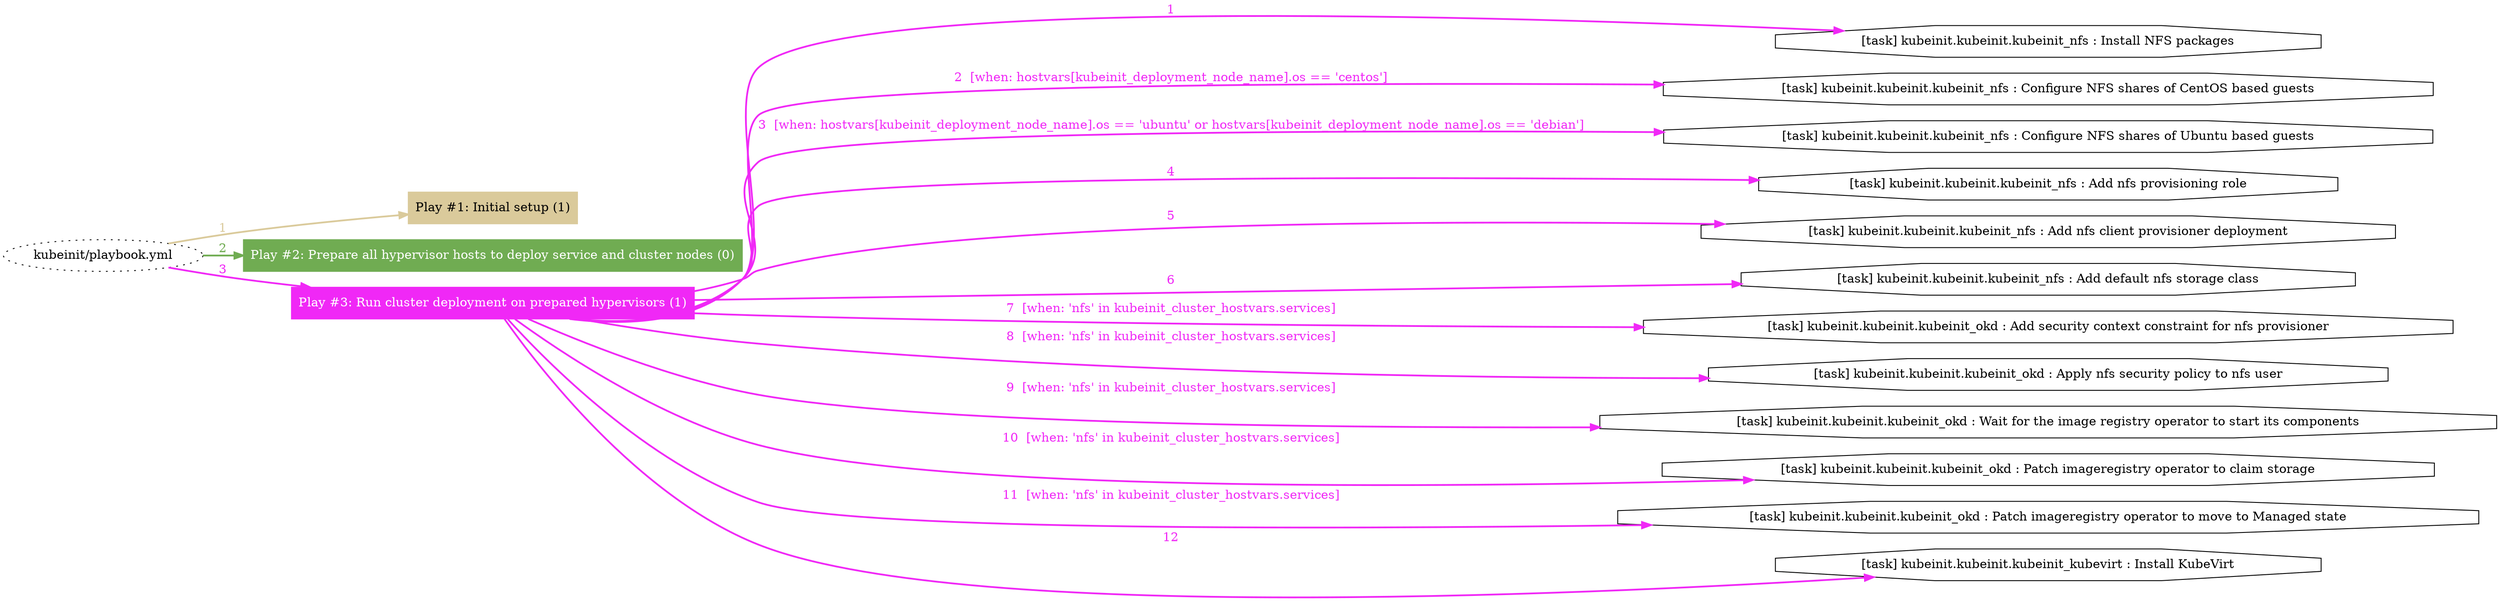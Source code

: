 digraph "kubeinit/playbook.yml "{
	graph [concentrate=true ordering=in rankdir=LR ratio=fill]
	edge [esep=5 sep=10]
	"kubeinit/playbook.yml" [id=root_node style=dotted]
	subgraph "Play #1: Initial setup (1) "{
		"Play #1: Initial setup (1)" [color="#daca9b" fontcolor="#000000" id="play_35931a37-afcd-4ade-aac7-c338dfc45949" shape=box style=filled tooltip=localhost]
		"kubeinit/playbook.yml" -> "Play #1: Initial setup (1)" [label=1 color="#daca9b" fontcolor="#daca9b" id="edge_d7904770-b175-4932-ac18-e32b25d727bd" style=bold]
	}
	subgraph "Play #2: Prepare all hypervisor hosts to deploy service and cluster nodes (0) "{
		"Play #2: Prepare all hypervisor hosts to deploy service and cluster nodes (0)" [color="#70ac52" fontcolor="#ffffff" id="play_4cc12023-7d1d-4252-9b23-70c7a75f126f" shape=box style=filled tooltip=""]
		"kubeinit/playbook.yml" -> "Play #2: Prepare all hypervisor hosts to deploy service and cluster nodes (0)" [label=2 color="#70ac52" fontcolor="#70ac52" id="edge_a732e829-fffb-49d2-b872-7e77705e7413" style=bold]
	}
	subgraph "Play #3: Run cluster deployment on prepared hypervisors (1) "{
		"Play #3: Run cluster deployment on prepared hypervisors (1)" [color="#f028f6" fontcolor="#ffffff" id="play_b4a7ada1-2a27-4fac-972b-fa9521185ef0" shape=box style=filled tooltip=localhost]
		"kubeinit/playbook.yml" -> "Play #3: Run cluster deployment on prepared hypervisors (1)" [label=3 color="#f028f6" fontcolor="#f028f6" id="edge_379e4977-8f5f-4209-a615-2d0a2cb4553a" style=bold]
		"task_2ab65015-2a1f-4a43-be02-8b7d614c56e1" [label="[task] kubeinit.kubeinit.kubeinit_nfs : Install NFS packages" id="task_2ab65015-2a1f-4a43-be02-8b7d614c56e1" shape=octagon tooltip="[task] kubeinit.kubeinit.kubeinit_nfs : Install NFS packages"]
		"Play #3: Run cluster deployment on prepared hypervisors (1)" -> "task_2ab65015-2a1f-4a43-be02-8b7d614c56e1" [label=1 color="#f028f6" fontcolor="#f028f6" id="edge_32f0ec4b-b611-48e1-b19b-d74c3f403a14" style=bold]
		"task_f0307014-6d32-4bdf-ae6f-8850510dfef1" [label="[task] kubeinit.kubeinit.kubeinit_nfs : Configure NFS shares of CentOS based guests" id="task_f0307014-6d32-4bdf-ae6f-8850510dfef1" shape=octagon tooltip="[task] kubeinit.kubeinit.kubeinit_nfs : Configure NFS shares of CentOS based guests"]
		"Play #3: Run cluster deployment on prepared hypervisors (1)" -> "task_f0307014-6d32-4bdf-ae6f-8850510dfef1" [label="2  [when: hostvars[kubeinit_deployment_node_name].os == 'centos']" color="#f028f6" fontcolor="#f028f6" id="edge_6e64467e-dca1-4fb5-a020-32f9d91adbb5" style=bold]
		"task_c0ab00d1-df3d-43db-ab79-fa6169080160" [label="[task] kubeinit.kubeinit.kubeinit_nfs : Configure NFS shares of Ubuntu based guests" id="task_c0ab00d1-df3d-43db-ab79-fa6169080160" shape=octagon tooltip="[task] kubeinit.kubeinit.kubeinit_nfs : Configure NFS shares of Ubuntu based guests"]
		"Play #3: Run cluster deployment on prepared hypervisors (1)" -> "task_c0ab00d1-df3d-43db-ab79-fa6169080160" [label="3  [when: hostvars[kubeinit_deployment_node_name].os == 'ubuntu' or hostvars[kubeinit_deployment_node_name].os == 'debian']" color="#f028f6" fontcolor="#f028f6" id="edge_930d349d-a0ac-4c74-999d-4b7b3f72d718" style=bold]
		"task_7559f088-5a6c-45b7-a9dc-fa3c2e0369e9" [label="[task] kubeinit.kubeinit.kubeinit_nfs : Add nfs provisioning role" id="task_7559f088-5a6c-45b7-a9dc-fa3c2e0369e9" shape=octagon tooltip="[task] kubeinit.kubeinit.kubeinit_nfs : Add nfs provisioning role"]
		"Play #3: Run cluster deployment on prepared hypervisors (1)" -> "task_7559f088-5a6c-45b7-a9dc-fa3c2e0369e9" [label=4 color="#f028f6" fontcolor="#f028f6" id="edge_d830a057-3585-4e8a-b01c-c7b36ea267c0" style=bold]
		"task_f57fbe0f-72db-4d9c-92c6-c0e6a5b0dfad" [label="[task] kubeinit.kubeinit.kubeinit_nfs : Add nfs client provisioner deployment" id="task_f57fbe0f-72db-4d9c-92c6-c0e6a5b0dfad" shape=octagon tooltip="[task] kubeinit.kubeinit.kubeinit_nfs : Add nfs client provisioner deployment"]
		"Play #3: Run cluster deployment on prepared hypervisors (1)" -> "task_f57fbe0f-72db-4d9c-92c6-c0e6a5b0dfad" [label=5 color="#f028f6" fontcolor="#f028f6" id="edge_6297d332-68b3-405b-a6db-da52beb47cd2" style=bold]
		"task_0db2cf58-0024-4055-9f9e-e13fb089d98d" [label="[task] kubeinit.kubeinit.kubeinit_nfs : Add default nfs storage class" id="task_0db2cf58-0024-4055-9f9e-e13fb089d98d" shape=octagon tooltip="[task] kubeinit.kubeinit.kubeinit_nfs : Add default nfs storage class"]
		"Play #3: Run cluster deployment on prepared hypervisors (1)" -> "task_0db2cf58-0024-4055-9f9e-e13fb089d98d" [label=6 color="#f028f6" fontcolor="#f028f6" id="edge_55a2dacd-eea3-4292-bd51-6c76197e43c8" style=bold]
		"task_890ced22-be27-4097-b78e-cf5d90da60c1" [label="[task] kubeinit.kubeinit.kubeinit_okd : Add security context constraint for nfs provisioner" id="task_890ced22-be27-4097-b78e-cf5d90da60c1" shape=octagon tooltip="[task] kubeinit.kubeinit.kubeinit_okd : Add security context constraint for nfs provisioner"]
		"Play #3: Run cluster deployment on prepared hypervisors (1)" -> "task_890ced22-be27-4097-b78e-cf5d90da60c1" [label="7  [when: 'nfs' in kubeinit_cluster_hostvars.services]" color="#f028f6" fontcolor="#f028f6" id="edge_ea9570a6-0c76-4a98-9626-b515a61e9502" style=bold]
		"task_152796e2-4a9c-4f80-99b8-62bbf43c87b0" [label="[task] kubeinit.kubeinit.kubeinit_okd : Apply nfs security policy to nfs user" id="task_152796e2-4a9c-4f80-99b8-62bbf43c87b0" shape=octagon tooltip="[task] kubeinit.kubeinit.kubeinit_okd : Apply nfs security policy to nfs user"]
		"Play #3: Run cluster deployment on prepared hypervisors (1)" -> "task_152796e2-4a9c-4f80-99b8-62bbf43c87b0" [label="8  [when: 'nfs' in kubeinit_cluster_hostvars.services]" color="#f028f6" fontcolor="#f028f6" id="edge_e19e2d71-dafb-41b8-b846-351b8c7ef0e6" style=bold]
		"task_adaa192d-d700-4fa3-9660-6099033dd6a7" [label="[task] kubeinit.kubeinit.kubeinit_okd : Wait for the image registry operator to start its components" id="task_adaa192d-d700-4fa3-9660-6099033dd6a7" shape=octagon tooltip="[task] kubeinit.kubeinit.kubeinit_okd : Wait for the image registry operator to start its components"]
		"Play #3: Run cluster deployment on prepared hypervisors (1)" -> "task_adaa192d-d700-4fa3-9660-6099033dd6a7" [label="9  [when: 'nfs' in kubeinit_cluster_hostvars.services]" color="#f028f6" fontcolor="#f028f6" id="edge_5bf81409-8a97-4487-b9f0-06835ee4c443" style=bold]
		"task_4d5c12bd-9e27-4af1-8b45-f7aac03e67b8" [label="[task] kubeinit.kubeinit.kubeinit_okd : Patch imageregistry operator to claim storage" id="task_4d5c12bd-9e27-4af1-8b45-f7aac03e67b8" shape=octagon tooltip="[task] kubeinit.kubeinit.kubeinit_okd : Patch imageregistry operator to claim storage"]
		"Play #3: Run cluster deployment on prepared hypervisors (1)" -> "task_4d5c12bd-9e27-4af1-8b45-f7aac03e67b8" [label="10  [when: 'nfs' in kubeinit_cluster_hostvars.services]" color="#f028f6" fontcolor="#f028f6" id="edge_8ce7ff8f-a6ef-4337-b656-2f07b5b77fec" style=bold]
		"task_0949bb04-f9dc-433d-9925-8bf18f27de86" [label="[task] kubeinit.kubeinit.kubeinit_okd : Patch imageregistry operator to move to Managed state" id="task_0949bb04-f9dc-433d-9925-8bf18f27de86" shape=octagon tooltip="[task] kubeinit.kubeinit.kubeinit_okd : Patch imageregistry operator to move to Managed state"]
		"Play #3: Run cluster deployment on prepared hypervisors (1)" -> "task_0949bb04-f9dc-433d-9925-8bf18f27de86" [label="11  [when: 'nfs' in kubeinit_cluster_hostvars.services]" color="#f028f6" fontcolor="#f028f6" id="edge_2e94409a-96d9-4848-8265-22928bdbbc12" style=bold]
		"task_3e7d3797-a53a-45a5-b7d7-3786d185d619" [label="[task] kubeinit.kubeinit.kubeinit_kubevirt : Install KubeVirt" id="task_3e7d3797-a53a-45a5-b7d7-3786d185d619" shape=octagon tooltip="[task] kubeinit.kubeinit.kubeinit_kubevirt : Install KubeVirt"]
		"Play #3: Run cluster deployment on prepared hypervisors (1)" -> "task_3e7d3797-a53a-45a5-b7d7-3786d185d619" [label=12 color="#f028f6" fontcolor="#f028f6" id="edge_d2c3fb3c-8312-4afe-8e4e-ddb76dae52e8" style=bold]
	}
}
